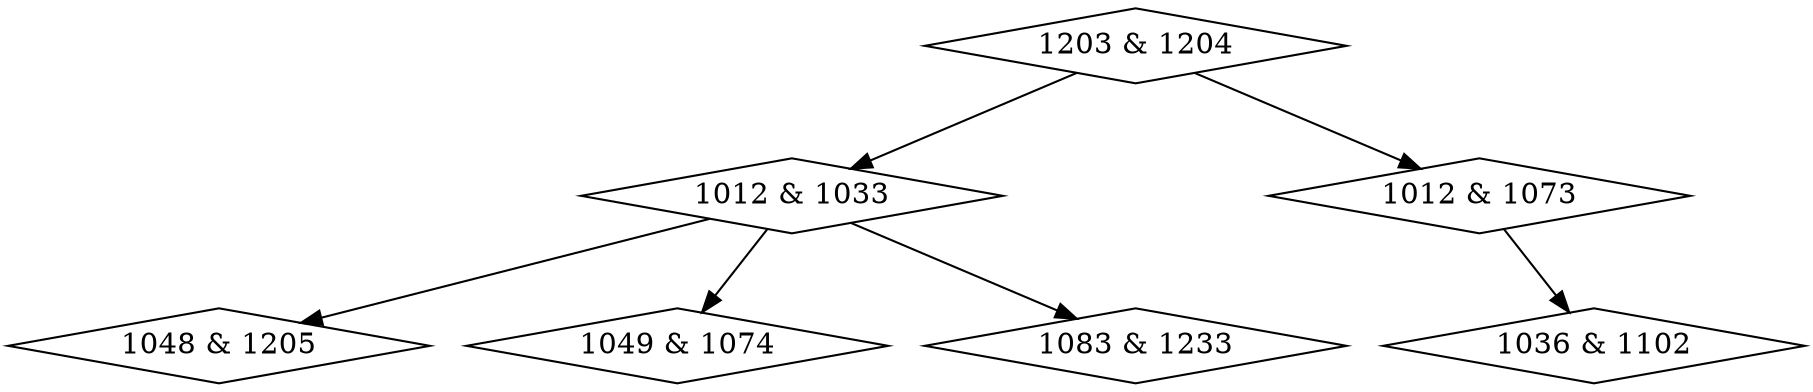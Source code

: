digraph {
0 [label = "1012 & 1033", shape = diamond];
1 [label = "1012 & 1073", shape = diamond];
2 [label = "1036 & 1102", shape = diamond];
3 [label = "1048 & 1205", shape = diamond];
4 [label = "1049 & 1074", shape = diamond];
5 [label = "1083 & 1233", shape = diamond];
6 [label = "1203 & 1204", shape = diamond];
0->3;
0->4;
0->5;
1->2;
6->0;
6->1;
}
